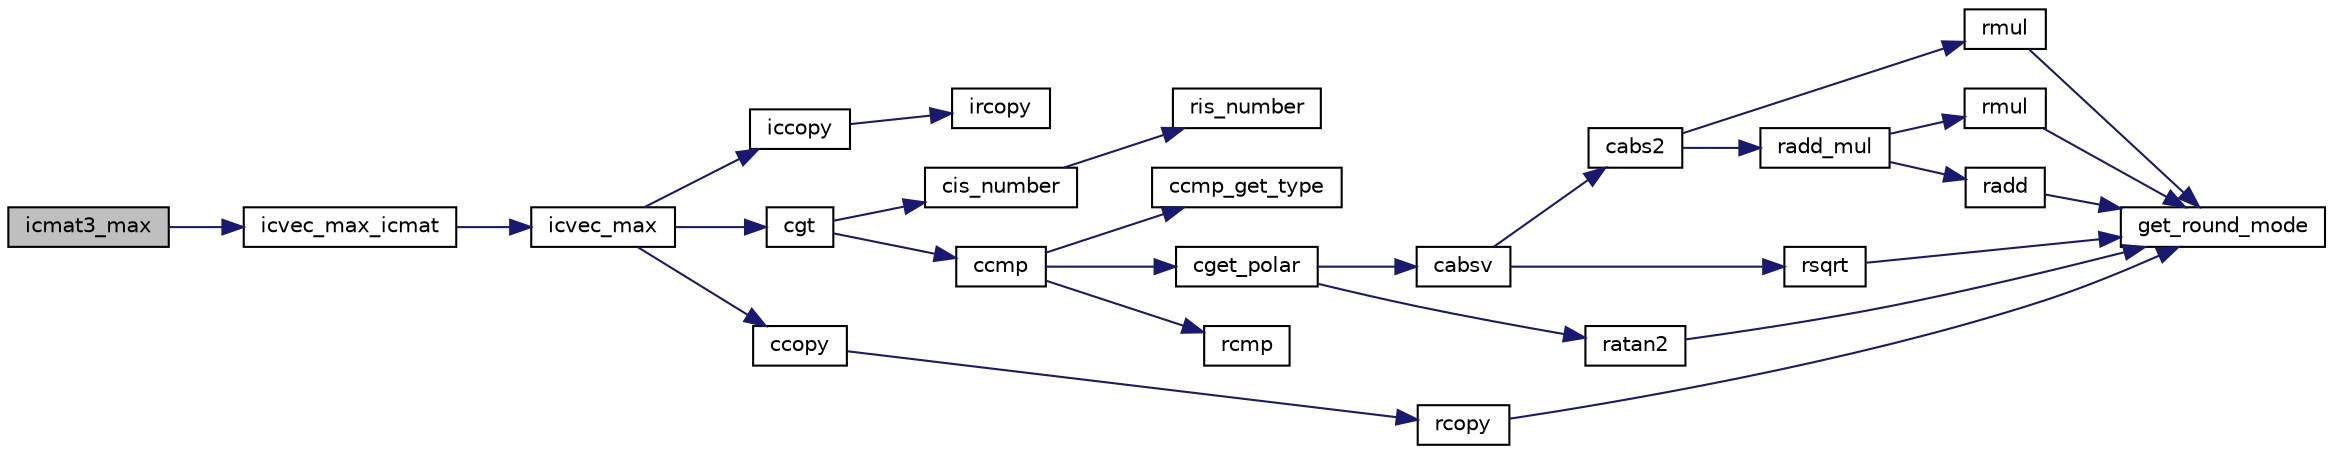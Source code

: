 digraph "icmat3_max"
{
  edge [fontname="Helvetica",fontsize="10",labelfontname="Helvetica",labelfontsize="10"];
  node [fontname="Helvetica",fontsize="10",shape=record];
  rankdir="LR";
  Node153 [label="icmat3_max",height=0.2,width=0.4,color="black", fillcolor="grey75", style="filled", fontcolor="black"];
  Node153 -> Node154 [color="midnightblue",fontsize="10",style="solid",fontname="Helvetica"];
  Node154 [label="icvec_max_icmat",height=0.2,width=0.4,color="black", fillcolor="white", style="filled",URL="$icmat_8c.html#a71787208f069d19a997f171d371a519d",tooltip="icmulti型の列ごとの最大値 B=max(A) "];
  Node154 -> Node155 [color="midnightblue",fontsize="10",style="solid",fontname="Helvetica"];
  Node155 [label="icvec_max",height=0.2,width=0.4,color="black", fillcolor="white", style="filled",URL="$icvec_8c.html#a9346aa9bfc96d109e16d2535c6790b12",tooltip="最大値 [y0,y1]=[max(x0),max(x1)] "];
  Node155 -> Node156 [color="midnightblue",fontsize="10",style="solid",fontname="Helvetica"];
  Node156 [label="iccopy",height=0.2,width=0.4,color="black", fillcolor="white", style="filled",URL="$icmulti_8c.html#a0e3f5efa94c1a1e8cc0a527d6cbcbdee",tooltip="コピー [y0,y1]=[x0,x1]. "];
  Node156 -> Node157 [color="midnightblue",fontsize="10",style="solid",fontname="Helvetica"];
  Node157 [label="ircopy",height=0.2,width=0.4,color="black", fillcolor="white", style="filled",URL="$irmulti_8c.html#aaf2192a33e04cbba12da47550fde287e",tooltip="コピー [y0,y1]=[x0,x1]. "];
  Node155 -> Node158 [color="midnightblue",fontsize="10",style="solid",fontname="Helvetica"];
  Node158 [label="cgt",height=0.2,width=0.4,color="black", fillcolor="white", style="filled",URL="$cmulti_8c.html#a0d49683a79b466ae157322e845520013",tooltip="cmulti型の値の比較 x>y "];
  Node158 -> Node159 [color="midnightblue",fontsize="10",style="solid",fontname="Helvetica"];
  Node159 [label="cis_number",height=0.2,width=0.4,color="black", fillcolor="white", style="filled",URL="$cmulti_8c.html#a0873a88220c125143451a70a83a712f6",tooltip="cmulti型が数であるかの判定. "];
  Node159 -> Node160 [color="midnightblue",fontsize="10",style="solid",fontname="Helvetica"];
  Node160 [label="ris_number",height=0.2,width=0.4,color="black", fillcolor="white", style="filled",URL="$is__rmulti_8h.html#a02c3c838634809fb6260ab78926b5f8b",tooltip="rmulti型が数であるかの判定. "];
  Node158 -> Node161 [color="midnightblue",fontsize="10",style="solid",fontname="Helvetica"];
  Node161 [label="ccmp",height=0.2,width=0.4,color="black", fillcolor="white", style="filled",URL="$cmulti_8c.html#a9d30ad3cd5a86d816ac906db4d8dfbff",tooltip="cmulti型の値の比較 x<=>y "];
  Node161 -> Node162 [color="midnightblue",fontsize="10",style="solid",fontname="Helvetica"];
  Node162 [label="ccmp_get_type",height=0.2,width=0.4,color="black", fillcolor="white", style="filled",URL="$cmulti_8c.html#ad4e2a45b385acf35da73368b3eb29cad",tooltip="cmulti型の値の比較 x<=>y の方法の取得 "];
  Node161 -> Node163 [color="midnightblue",fontsize="10",style="solid",fontname="Helvetica"];
  Node163 [label="cget_polar",height=0.2,width=0.4,color="black", fillcolor="white", style="filled",URL="$cmulti_8c.html#a1244b9bf1f9c3419f0d161e8ab7c94a1",tooltip="cmulti型の極座標 z=r*exp(i*theta) "];
  Node163 -> Node164 [color="midnightblue",fontsize="10",style="solid",fontname="Helvetica"];
  Node164 [label="cabsv",height=0.2,width=0.4,color="black", fillcolor="white", style="filled",URL="$cmulti_8c.html#ae6aa56ed1fbc6ffe1d33b6dea08330af",tooltip="cmulti型の絶対値 y=abs(x) "];
  Node164 -> Node165 [color="midnightblue",fontsize="10",style="solid",fontname="Helvetica"];
  Node165 [label="cabs2",height=0.2,width=0.4,color="black", fillcolor="white", style="filled",URL="$cmulti_8c.html#a11731685d9039dad69dd6b81acb1b64a",tooltip="cmulti型の絶対値の平方 y=abs(x)^2 "];
  Node165 -> Node166 [color="midnightblue",fontsize="10",style="solid",fontname="Helvetica"];
  Node166 [label="rmul",height=0.2,width=0.4,color="black", fillcolor="white", style="filled",URL="$is__rmulti_8h.html#a823702afaeee275caf7d0946679b3292",tooltip="rmulti型の掛け算 z=x*y "];
  Node166 -> Node167 [color="midnightblue",fontsize="10",style="solid",fontname="Helvetica"];
  Node167 [label="get_round_mode",height=0.2,width=0.4,color="black", fillcolor="white", style="filled",URL="$rmulti_8c.html#a87ddf80272b2d930dcc2d3466a9b1d74",tooltip="rmulti型の丸めモードの状態の取得. "];
  Node165 -> Node168 [color="midnightblue",fontsize="10",style="solid",fontname="Helvetica"];
  Node168 [label="radd_mul",height=0.2,width=0.4,color="black", fillcolor="white", style="filled",URL="$is__rmulti_8h.html#a05f48c1dd7a3fde008998c2533c5909c",tooltip="rmulti型の掛け算の加算 z+=x*y "];
  Node168 -> Node169 [color="midnightblue",fontsize="10",style="solid",fontname="Helvetica"];
  Node169 [label="rmul",height=0.2,width=0.4,color="black", fillcolor="white", style="filled",URL="$rmulti_8c.html#a823702afaeee275caf7d0946679b3292",tooltip="rmulti型の掛け算 z=x*y "];
  Node169 -> Node167 [color="midnightblue",fontsize="10",style="solid",fontname="Helvetica"];
  Node168 -> Node170 [color="midnightblue",fontsize="10",style="solid",fontname="Helvetica"];
  Node170 [label="radd",height=0.2,width=0.4,color="black", fillcolor="white", style="filled",URL="$rmulti_8c.html#a813e20e23a783bb1cf2e65a9f16ae34d",tooltip="rmulti型の足し算 z=x+y "];
  Node170 -> Node167 [color="midnightblue",fontsize="10",style="solid",fontname="Helvetica"];
  Node164 -> Node171 [color="midnightblue",fontsize="10",style="solid",fontname="Helvetica"];
  Node171 [label="rsqrt",height=0.2,width=0.4,color="black", fillcolor="white", style="filled",URL="$is__rmulti_8h.html#a26662dbe8af4b87190d09ee080a6c18f",tooltip="rmulti型の計算 y=sqrt(x) "];
  Node171 -> Node167 [color="midnightblue",fontsize="10",style="solid",fontname="Helvetica"];
  Node163 -> Node172 [color="midnightblue",fontsize="10",style="solid",fontname="Helvetica"];
  Node172 [label="ratan2",height=0.2,width=0.4,color="black", fillcolor="white", style="filled",URL="$is__rmulti_8h.html#a1e020fe475737e887f7d5a969bc53e1a",tooltip="rmulti型の計算 y=arctan(x/y) "];
  Node172 -> Node167 [color="midnightblue",fontsize="10",style="solid",fontname="Helvetica"];
  Node161 -> Node173 [color="midnightblue",fontsize="10",style="solid",fontname="Helvetica"];
  Node173 [label="rcmp",height=0.2,width=0.4,color="black", fillcolor="white", style="filled",URL="$is__rmulti_8h.html#aa7f2e03f88a388911123c82ad3f36b16",tooltip="rmulti型の値の比較 x<=>y "];
  Node155 -> Node174 [color="midnightblue",fontsize="10",style="solid",fontname="Helvetica"];
  Node174 [label="ccopy",height=0.2,width=0.4,color="black", fillcolor="white", style="filled",URL="$cmulti_8c.html#a1e47638f0ad42d860851735ba469c510",tooltip="cmulti型の値のコピー y=x. "];
  Node174 -> Node175 [color="midnightblue",fontsize="10",style="solid",fontname="Helvetica"];
  Node175 [label="rcopy",height=0.2,width=0.4,color="black", fillcolor="white", style="filled",URL="$is__rmulti_8h.html#af5021e0432394a8697046e37b63c9331",tooltip="rmulti型の値のコピー y=x. "];
  Node175 -> Node167 [color="midnightblue",fontsize="10",style="solid",fontname="Helvetica"];
}
